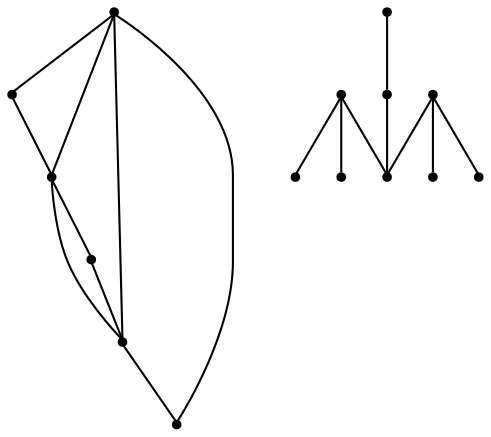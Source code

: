 graph {
  node [shape=point,comment="{\"directed\":false,\"doi\":\"10.4230/LIPIcs.GD.2024.30\",\"figure\":\"10 (6)\"}"]

  v0 [pos="829.4368216063116,1962.97969564369"]
  v1 [pos="747.3433517444167,2105.1389436851264"]
  v2 [pos="798.624145980899,2046.315997036097"]
  v3 [pos="723.5909550464564,2064.020891926642"]
  v4 [pos="747.3392180171808,1820.8204476022538"]
  v5 [pos="583.1481445661551,2105.1389436851264"]
  v6 [pos="723.5909550464564,1861.9384993607382"]
  v7 [pos="798.624145980899,1879.6433942512833"]
  v8 [pos="665.2540792055615,1796.3070928588763"]
  v9 [pos="665.2457481552859,1962.97969564369"]
  v10 [pos="583.1481445661551,1820.8204476022538"]
  v11 [pos="501.05467470426026,1962.97969564369"]
  v12 [pos="548.5469397268656,1962.97969564369"]
  v13 [pos="531.8840203796996,2046.315997036097"]
  v14 [pos="531.8840203796996,1879.6433942512833"]

  v0 -- v1 [id="-1",pos="829.4368216063116,1962.97969564369 747.3433517444167,2105.1389436851264 747.3433517444167,2105.1389436851264 747.3433517444167,2105.1389436851264"]
  v11 -- v10 [id="-2",pos="501.05467470426026,1962.97969564369 583.1481445661551,1820.8204476022538 583.1481445661551,1820.8204476022538 583.1481445661551,1820.8204476022538"]
  v12 -- v14 [id="-3",pos="548.5469397268656,1962.97969564369 531.8840203796996,1879.6433942512833 531.8840203796996,1879.6433942512833 531.8840203796996,1879.6433942512833"]
  v12 -- v9 [id="-4",pos="548.5469397268656,1962.97969564369 665.2457481552859,1962.97969564369 665.2457481552859,1962.97969564369 665.2457481552859,1962.97969564369"]
  v12 -- v13 [id="-5",pos="548.5469397268656,1962.97969564369 531.8840203796996,2046.315997036097 531.8840203796996,2046.315997036097 531.8840203796996,2046.315997036097"]
  v5 -- v0 [id="-6",pos="583.1481445661551,2105.1389436851264 829.4368216063116,1962.97969564369 829.4368216063116,1962.97969564369 829.4368216063116,1962.97969564369"]
  v5 -- v11 [id="-7",pos="583.1481445661551,2105.1389436851264 501.05467470426026,1962.97969564369 501.05467470426026,1962.97969564369 501.05467470426026,1962.97969564369"]
  v10 -- v5 [id="-8",pos="583.1481445661551,1820.8204476022538 583.1481445661551,2105.1389436851264 583.1481445661551,2105.1389436851264 583.1481445661551,2105.1389436851264"]
  v10 -- v0 [id="-9",pos="583.1481445661551,1820.8204476022538 829.4368216063116,1962.97969564369 829.4368216063116,1962.97969564369 829.4368216063116,1962.97969564369"]
  v10 -- v4 [id="-10",pos="583.1481445661551,1820.8204476022538 747.3392180171808,1820.8204476022538 747.3392180171808,1820.8204476022538 747.3392180171808,1820.8204476022538"]
  v3 -- v9 [id="-12",pos="723.5909550464564,2064.020891926642 665.2457481552859,1962.97969564369 665.2457481552859,1962.97969564369 665.2457481552859,1962.97969564369"]
  v6 -- v9 [id="-13",pos="723.5909550464564,1861.9384993607382 665.2457481552859,1962.97969564369 665.2457481552859,1962.97969564369 665.2457481552859,1962.97969564369"]
  v6 -- v8 [id="-14",pos="723.5909550464564,1861.9384993607382 665.2540792055615,1796.3070928588763 665.2540792055615,1796.3070928588763 665.2540792055615,1796.3070928588763"]
  v6 -- v7 [id="-15",pos="723.5909550464564,1861.9384993607382 798.624145980899,1879.6433942512833 798.624145980899,1879.6433942512833 798.624145980899,1879.6433942512833"]
  v1 -- v5 [id="-16",pos="747.3433517444167,2105.1389436851264 583.1481445661551,2105.1389436851264 583.1481445661551,2105.1389436851264 583.1481445661551,2105.1389436851264"]
  v4 -- v0 [id="-17",pos="747.3392180171808,1820.8204476022538 829.4368216063116,1962.97969564369 829.4368216063116,1962.97969564369 829.4368216063116,1962.97969564369"]
  v2 -- v3 [id="-18",pos="798.624145980899,2046.315997036097 723.5909550464564,2064.020891926642 723.5909550464564,2064.020891926642 723.5909550464564,2064.020891926642"]
}